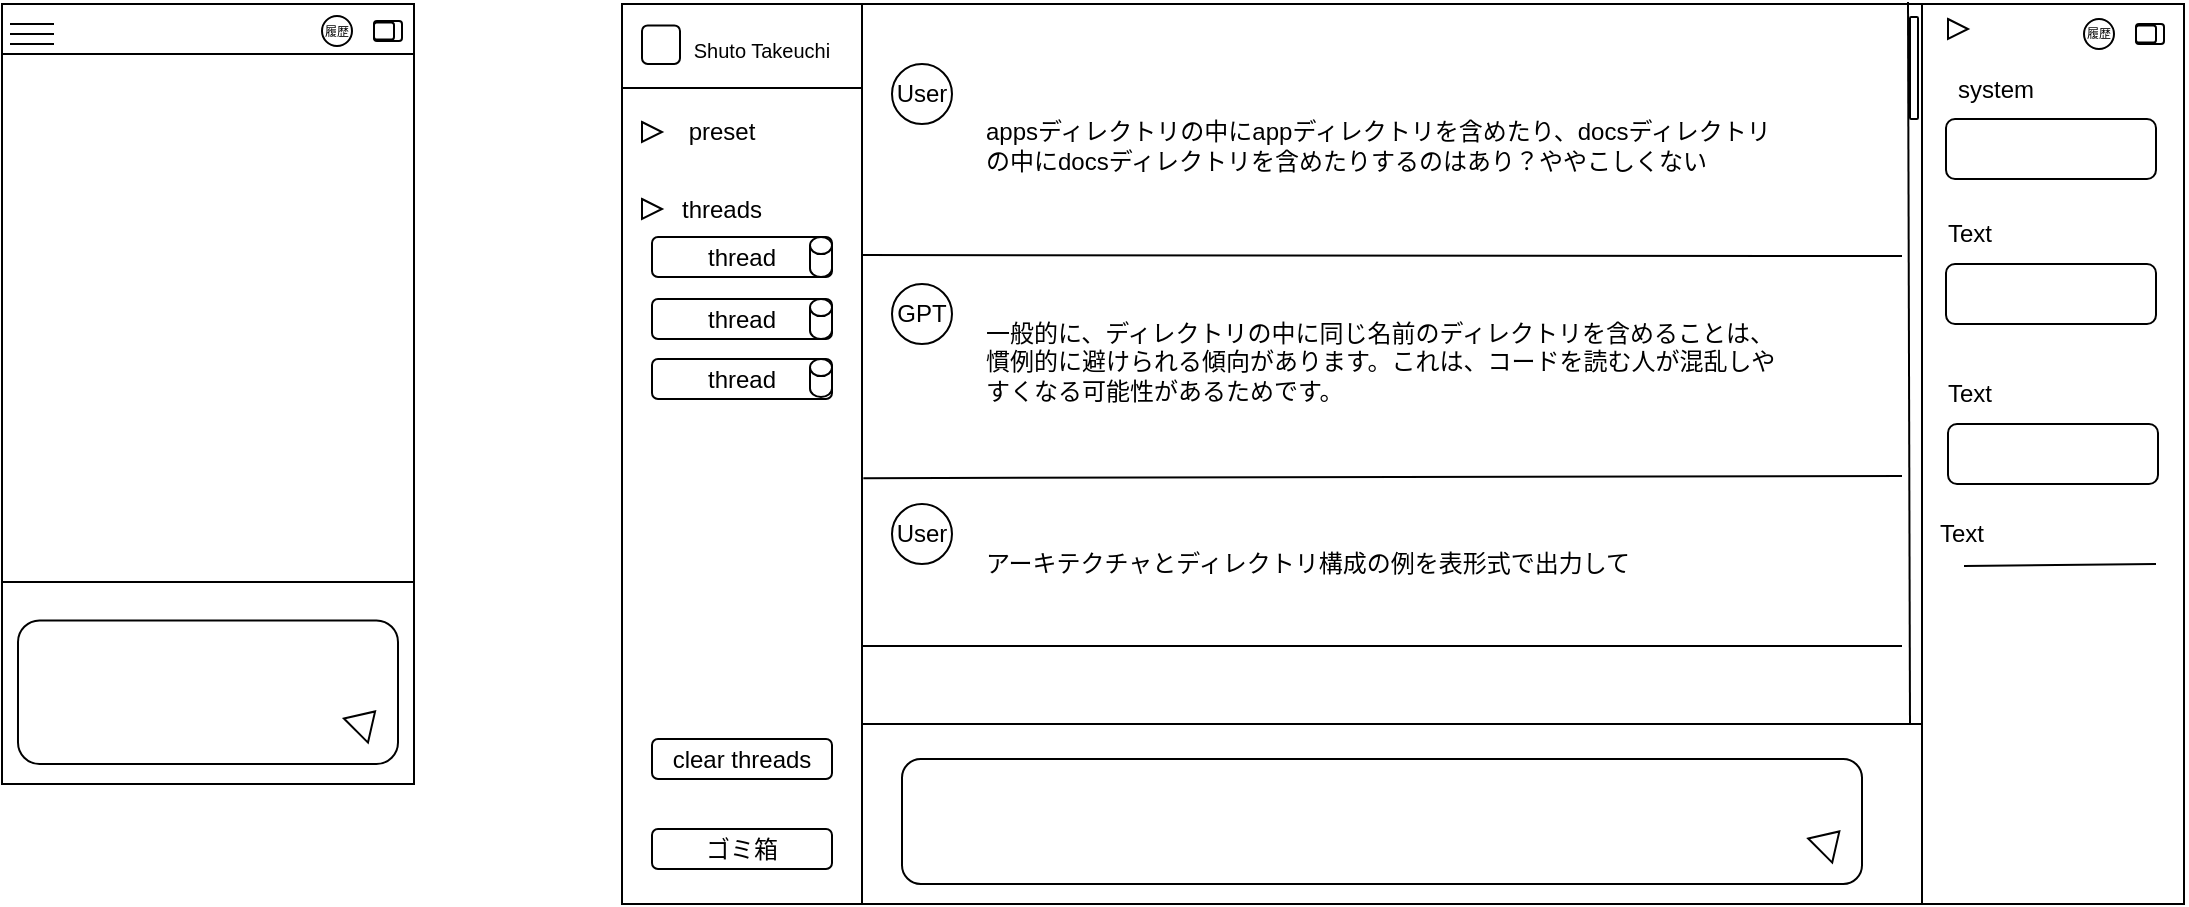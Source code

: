 <mxfile>
    <diagram id="FMtEM3pijoWbAXAAOCo-" name="ページ1">
        <mxGraphModel dx="1912" dy="618" grid="1" gridSize="10" guides="1" tooltips="1" connect="1" arrows="1" fold="1" page="1" pageScale="1" pageWidth="827" pageHeight="1169" math="0" shadow="0">
            <root>
                <mxCell id="0"/>
                <mxCell id="1" parent="0"/>
                <mxCell id="3" value="" style="rounded=0;whiteSpace=wrap;html=1;" vertex="1" parent="1">
                    <mxGeometry x="30" y="391" width="780" height="450" as="geometry"/>
                </mxCell>
                <mxCell id="4" value="" style="rounded=0;whiteSpace=wrap;html=1;" vertex="1" parent="1">
                    <mxGeometry x="30" y="391" width="120" height="450" as="geometry"/>
                </mxCell>
                <mxCell id="5" value="" style="rounded=0;whiteSpace=wrap;html=1;fontSize=6;" vertex="1" parent="1">
                    <mxGeometry x="150" y="751" width="530" height="90" as="geometry"/>
                </mxCell>
                <mxCell id="6" value="" style="rounded=1;whiteSpace=wrap;html=1;fontSize=6;" vertex="1" parent="1">
                    <mxGeometry x="170" y="768.5" width="480" height="62.5" as="geometry"/>
                </mxCell>
                <mxCell id="7" value="" style="rounded=0;whiteSpace=wrap;html=1;" vertex="1" parent="1">
                    <mxGeometry x="680" y="391" width="131" height="450" as="geometry"/>
                </mxCell>
                <mxCell id="8" value="" style="rounded=1;whiteSpace=wrap;html=1;" vertex="1" parent="1">
                    <mxGeometry x="692" y="521" width="105" height="30" as="geometry"/>
                </mxCell>
                <mxCell id="9" value="" style="rounded=1;whiteSpace=wrap;html=1;" vertex="1" parent="1">
                    <mxGeometry x="693" y="601" width="105" height="30" as="geometry"/>
                </mxCell>
                <mxCell id="10" value="Text" style="text;html=1;strokeColor=none;fillColor=none;align=center;verticalAlign=middle;whiteSpace=wrap;rounded=0;" vertex="1" parent="1">
                    <mxGeometry x="679" y="491" width="50" height="30" as="geometry"/>
                </mxCell>
                <mxCell id="11" value="Text" style="text;html=1;strokeColor=none;fillColor=none;align=center;verticalAlign=middle;whiteSpace=wrap;rounded=0;" vertex="1" parent="1">
                    <mxGeometry x="679" y="571" width="50" height="30" as="geometry"/>
                </mxCell>
                <mxCell id="12" value="Text" style="text;html=1;strokeColor=none;fillColor=none;align=center;verticalAlign=middle;whiteSpace=wrap;rounded=0;" vertex="1" parent="1">
                    <mxGeometry x="675" y="641" width="50" height="30" as="geometry"/>
                </mxCell>
                <mxCell id="13" value="" style="endArrow=none;html=1;" edge="1" parent="1">
                    <mxGeometry width="50" height="50" relative="1" as="geometry">
                        <mxPoint x="701" y="672" as="sourcePoint"/>
                        <mxPoint x="797" y="671" as="targetPoint"/>
                    </mxGeometry>
                </mxCell>
                <mxCell id="14" value="" style="rounded=1;whiteSpace=wrap;html=1;" vertex="1" parent="1">
                    <mxGeometry x="674" y="397.5" width="4" height="51" as="geometry"/>
                </mxCell>
                <mxCell id="15" value="" style="rounded=1;whiteSpace=wrap;html=1;" vertex="1" parent="1">
                    <mxGeometry x="692" y="448.5" width="105" height="30" as="geometry"/>
                </mxCell>
                <mxCell id="16" value="system" style="text;html=1;strokeColor=none;fillColor=none;align=center;verticalAlign=middle;whiteSpace=wrap;rounded=0;" vertex="1" parent="1">
                    <mxGeometry x="692" y="418.5" width="50" height="30" as="geometry"/>
                </mxCell>
                <mxCell id="17" value="履歴" style="ellipse;whiteSpace=wrap;html=1;aspect=fixed;fontSize=6;" vertex="1" parent="1">
                    <mxGeometry x="761" y="398.5" width="15" height="15" as="geometry"/>
                </mxCell>
                <mxCell id="18" value="" style="rounded=1;whiteSpace=wrap;html=1;" vertex="1" parent="1">
                    <mxGeometry x="787" y="401" width="14" height="10" as="geometry"/>
                </mxCell>
                <mxCell id="19" value="" style="rounded=1;whiteSpace=wrap;html=1;" vertex="1" parent="1">
                    <mxGeometry x="787" y="401.69" width="10" height="8.62" as="geometry"/>
                </mxCell>
                <mxCell id="20" value="" style="triangle;whiteSpace=wrap;html=1;fontSize=6;" vertex="1" parent="1">
                    <mxGeometry x="693" y="398.5" width="10" height="10" as="geometry"/>
                </mxCell>
                <mxCell id="21" value="" style="triangle;whiteSpace=wrap;html=1;fontSize=6;rotation=-45;" vertex="1" parent="1">
                    <mxGeometry x="627.13" y="801" width="13.53" height="17" as="geometry"/>
                </mxCell>
                <mxCell id="22" value="User" style="ellipse;whiteSpace=wrap;html=1;aspect=fixed;" vertex="1" parent="1">
                    <mxGeometry x="165" y="421" width="30" height="30" as="geometry"/>
                </mxCell>
                <mxCell id="23" value="GPT" style="ellipse;whiteSpace=wrap;html=1;aspect=fixed;" vertex="1" parent="1">
                    <mxGeometry x="165" y="531" width="30" height="30" as="geometry"/>
                </mxCell>
                <mxCell id="24" value="" style="endArrow=none;html=1;" edge="1" parent="1">
                    <mxGeometry width="50" height="50" relative="1" as="geometry">
                        <mxPoint x="150" y="516.5" as="sourcePoint"/>
                        <mxPoint x="670" y="517" as="targetPoint"/>
                    </mxGeometry>
                </mxCell>
                <mxCell id="25" value="" style="endArrow=none;html=1;" edge="1" parent="1">
                    <mxGeometry width="50" height="50" relative="1" as="geometry">
                        <mxPoint x="150" y="712" as="sourcePoint"/>
                        <mxPoint x="670" y="712" as="targetPoint"/>
                    </mxGeometry>
                </mxCell>
                <mxCell id="26" value="" style="endArrow=none;html=1;exitX=0.001;exitY=0.627;exitDx=0;exitDy=0;exitPerimeter=0;" edge="1" parent="1">
                    <mxGeometry width="50" height="50" relative="1" as="geometry">
                        <mxPoint x="150.67" y="628.07" as="sourcePoint"/>
                        <mxPoint x="670" y="627" as="targetPoint"/>
                    </mxGeometry>
                </mxCell>
                <mxCell id="27" value="User" style="ellipse;whiteSpace=wrap;html=1;aspect=fixed;" vertex="1" parent="1">
                    <mxGeometry x="165" y="641" width="30" height="30" as="geometry"/>
                </mxCell>
                <mxCell id="28" value="" style="endArrow=none;html=1;" edge="1" parent="1">
                    <mxGeometry width="50" height="50" relative="1" as="geometry">
                        <mxPoint x="811" y="414.25" as="sourcePoint"/>
                        <mxPoint x="811" y="707.25" as="targetPoint"/>
                    </mxGeometry>
                </mxCell>
                <mxCell id="29" value="appsディレクトリの中にappディレクトリを含めたり、docsディレクトリの中にdocsディレクトリを含めたりするのはあり？ややこしくない" style="text;html=1;strokeColor=none;fillColor=none;align=left;verticalAlign=middle;whiteSpace=wrap;rounded=0;strokeWidth=4;" vertex="1" parent="1">
                    <mxGeometry x="210" y="423.5" width="400" height="77.5" as="geometry"/>
                </mxCell>
                <mxCell id="30" value="一般的に、ディレクトリの中に同じ名前のディレクトリを含めることは、慣例的に避けられる傾向があります。これは、コードを読む人が混乱しやすくなる可能性があるためです。" style="text;html=1;strokeColor=none;fillColor=none;align=left;verticalAlign=middle;whiteSpace=wrap;rounded=0;strokeWidth=4;" vertex="1" parent="1">
                    <mxGeometry x="210" y="531" width="400" height="77.5" as="geometry"/>
                </mxCell>
                <mxCell id="31" value="アーキテクチャとディレクトリ構成の例を表形式で出力して" style="text;html=1;strokeColor=none;fillColor=none;align=left;verticalAlign=middle;whiteSpace=wrap;rounded=0;strokeWidth=4;" vertex="1" parent="1">
                    <mxGeometry x="210" y="641" width="380" height="60" as="geometry"/>
                </mxCell>
                <mxCell id="32" value="" style="endArrow=none;html=1;" edge="1" parent="1">
                    <mxGeometry width="50" height="50" relative="1" as="geometry">
                        <mxPoint x="673" y="390.0" as="sourcePoint"/>
                        <mxPoint x="674" y="751" as="targetPoint"/>
                    </mxGeometry>
                </mxCell>
                <mxCell id="33" value="thread" style="rounded=1;whiteSpace=wrap;html=1;" vertex="1" parent="1">
                    <mxGeometry x="45" y="507.5" width="90" height="20" as="geometry"/>
                </mxCell>
                <mxCell id="35" value="thread" style="rounded=1;whiteSpace=wrap;html=1;" vertex="1" parent="1">
                    <mxGeometry x="45" y="538.5" width="90" height="20" as="geometry"/>
                </mxCell>
                <mxCell id="36" value="thread" style="rounded=1;whiteSpace=wrap;html=1;" vertex="1" parent="1">
                    <mxGeometry x="45" y="568.5" width="90" height="20" as="geometry"/>
                </mxCell>
                <mxCell id="37" value="clear threads" style="rounded=1;whiteSpace=wrap;html=1;" vertex="1" parent="1">
                    <mxGeometry x="45" y="758.5" width="90" height="20" as="geometry"/>
                </mxCell>
                <mxCell id="38" value="ゴミ箱" style="rounded=1;whiteSpace=wrap;html=1;" vertex="1" parent="1">
                    <mxGeometry x="45" y="803.5" width="90" height="20" as="geometry"/>
                </mxCell>
                <mxCell id="41" value="" style="rounded=1;whiteSpace=wrap;html=1;" vertex="1" parent="1">
                    <mxGeometry x="40" y="401.69" width="19" height="19.31" as="geometry"/>
                </mxCell>
                <mxCell id="42" value="Shuto Takeuchi" style="text;html=1;strokeColor=none;fillColor=none;align=center;verticalAlign=middle;whiteSpace=wrap;rounded=0;fontSize=10;" vertex="1" parent="1">
                    <mxGeometry x="45" y="398.5" width="110" height="30" as="geometry"/>
                </mxCell>
                <mxCell id="43" value="threads" style="text;html=1;strokeColor=none;fillColor=none;align=center;verticalAlign=middle;whiteSpace=wrap;rounded=0;" vertex="1" parent="1">
                    <mxGeometry x="55" y="478.5" width="50" height="30" as="geometry"/>
                </mxCell>
                <mxCell id="44" value="" style="shape=cylinder3;whiteSpace=wrap;html=1;boundedLbl=1;backgroundOutline=1;size=4.273;fontSize=10;" vertex="1" parent="1">
                    <mxGeometry x="124" y="507.5" width="11" height="20" as="geometry"/>
                </mxCell>
                <mxCell id="45" value="" style="shape=cylinder3;whiteSpace=wrap;html=1;boundedLbl=1;backgroundOutline=1;size=4.273;fontSize=10;" vertex="1" parent="1">
                    <mxGeometry x="124" y="538.5" width="11" height="20" as="geometry"/>
                </mxCell>
                <mxCell id="46" value="" style="shape=cylinder3;whiteSpace=wrap;html=1;boundedLbl=1;backgroundOutline=1;size=4.273;fontSize=10;" vertex="1" parent="1">
                    <mxGeometry x="124" y="568.5" width="11" height="19" as="geometry"/>
                </mxCell>
                <mxCell id="47" value="" style="triangle;whiteSpace=wrap;html=1;fontSize=6;" vertex="1" parent="1">
                    <mxGeometry x="40" y="488.5" width="10" height="10" as="geometry"/>
                </mxCell>
                <mxCell id="50" value="preset" style="text;html=1;strokeColor=none;fillColor=none;align=center;verticalAlign=middle;whiteSpace=wrap;rounded=0;" vertex="1" parent="1">
                    <mxGeometry x="55" y="440" width="50" height="30" as="geometry"/>
                </mxCell>
                <mxCell id="51" value="" style="triangle;whiteSpace=wrap;html=1;fontSize=6;" vertex="1" parent="1">
                    <mxGeometry x="40" y="450" width="10" height="10" as="geometry"/>
                </mxCell>
                <mxCell id="52" value="" style="endArrow=none;html=1;" edge="1" parent="1">
                    <mxGeometry width="50" height="50" relative="1" as="geometry">
                        <mxPoint x="30" y="433.05" as="sourcePoint"/>
                        <mxPoint x="150" y="433" as="targetPoint"/>
                    </mxGeometry>
                </mxCell>
                <mxCell id="54" value="" style="rounded=0;whiteSpace=wrap;html=1;fontSize=10;" vertex="1" parent="1">
                    <mxGeometry x="-280" y="391" width="206" height="380" as="geometry"/>
                </mxCell>
                <mxCell id="55" value="" style="endArrow=none;html=1;" edge="1" parent="1">
                    <mxGeometry width="50" height="50" relative="1" as="geometry">
                        <mxPoint x="-280" y="416" as="sourcePoint"/>
                        <mxPoint x="-74" y="416" as="targetPoint"/>
                    </mxGeometry>
                </mxCell>
                <mxCell id="56" value="" style="endArrow=none;html=1;" edge="1" parent="1">
                    <mxGeometry width="50" height="50" relative="1" as="geometry">
                        <mxPoint x="-276" y="411" as="sourcePoint"/>
                        <mxPoint x="-254" y="411" as="targetPoint"/>
                    </mxGeometry>
                </mxCell>
                <mxCell id="57" value="" style="endArrow=none;html=1;" edge="1" parent="1">
                    <mxGeometry width="50" height="50" relative="1" as="geometry">
                        <mxPoint x="-276" y="401" as="sourcePoint"/>
                        <mxPoint x="-254" y="401" as="targetPoint"/>
                    </mxGeometry>
                </mxCell>
                <mxCell id="58" value="" style="endArrow=none;html=1;" edge="1" parent="1">
                    <mxGeometry width="50" height="50" relative="1" as="geometry">
                        <mxPoint x="-276" y="406" as="sourcePoint"/>
                        <mxPoint x="-254" y="406" as="targetPoint"/>
                    </mxGeometry>
                </mxCell>
                <mxCell id="62" value="履歴" style="ellipse;whiteSpace=wrap;html=1;aspect=fixed;fontSize=6;" vertex="1" parent="1">
                    <mxGeometry x="-120" y="397" width="15" height="15" as="geometry"/>
                </mxCell>
                <mxCell id="63" value="" style="rounded=1;whiteSpace=wrap;html=1;" vertex="1" parent="1">
                    <mxGeometry x="-94" y="399.5" width="14" height="10" as="geometry"/>
                </mxCell>
                <mxCell id="64" value="" style="rounded=1;whiteSpace=wrap;html=1;" vertex="1" parent="1">
                    <mxGeometry x="-94" y="400.19" width="10" height="8.62" as="geometry"/>
                </mxCell>
                <mxCell id="65" value="" style="rounded=0;whiteSpace=wrap;html=1;fontSize=6;" vertex="1" parent="1">
                    <mxGeometry x="-280" y="680" width="206" height="101" as="geometry"/>
                </mxCell>
                <mxCell id="66" value="" style="rounded=1;whiteSpace=wrap;html=1;fontSize=6;" vertex="1" parent="1">
                    <mxGeometry x="-272" y="699.25" width="190" height="71.75" as="geometry"/>
                </mxCell>
                <mxCell id="67" value="" style="triangle;whiteSpace=wrap;html=1;fontSize=6;rotation=-45;" vertex="1" parent="1">
                    <mxGeometry x="-105.0" y="741" width="13.53" height="17" as="geometry"/>
                </mxCell>
            </root>
        </mxGraphModel>
    </diagram>
</mxfile>